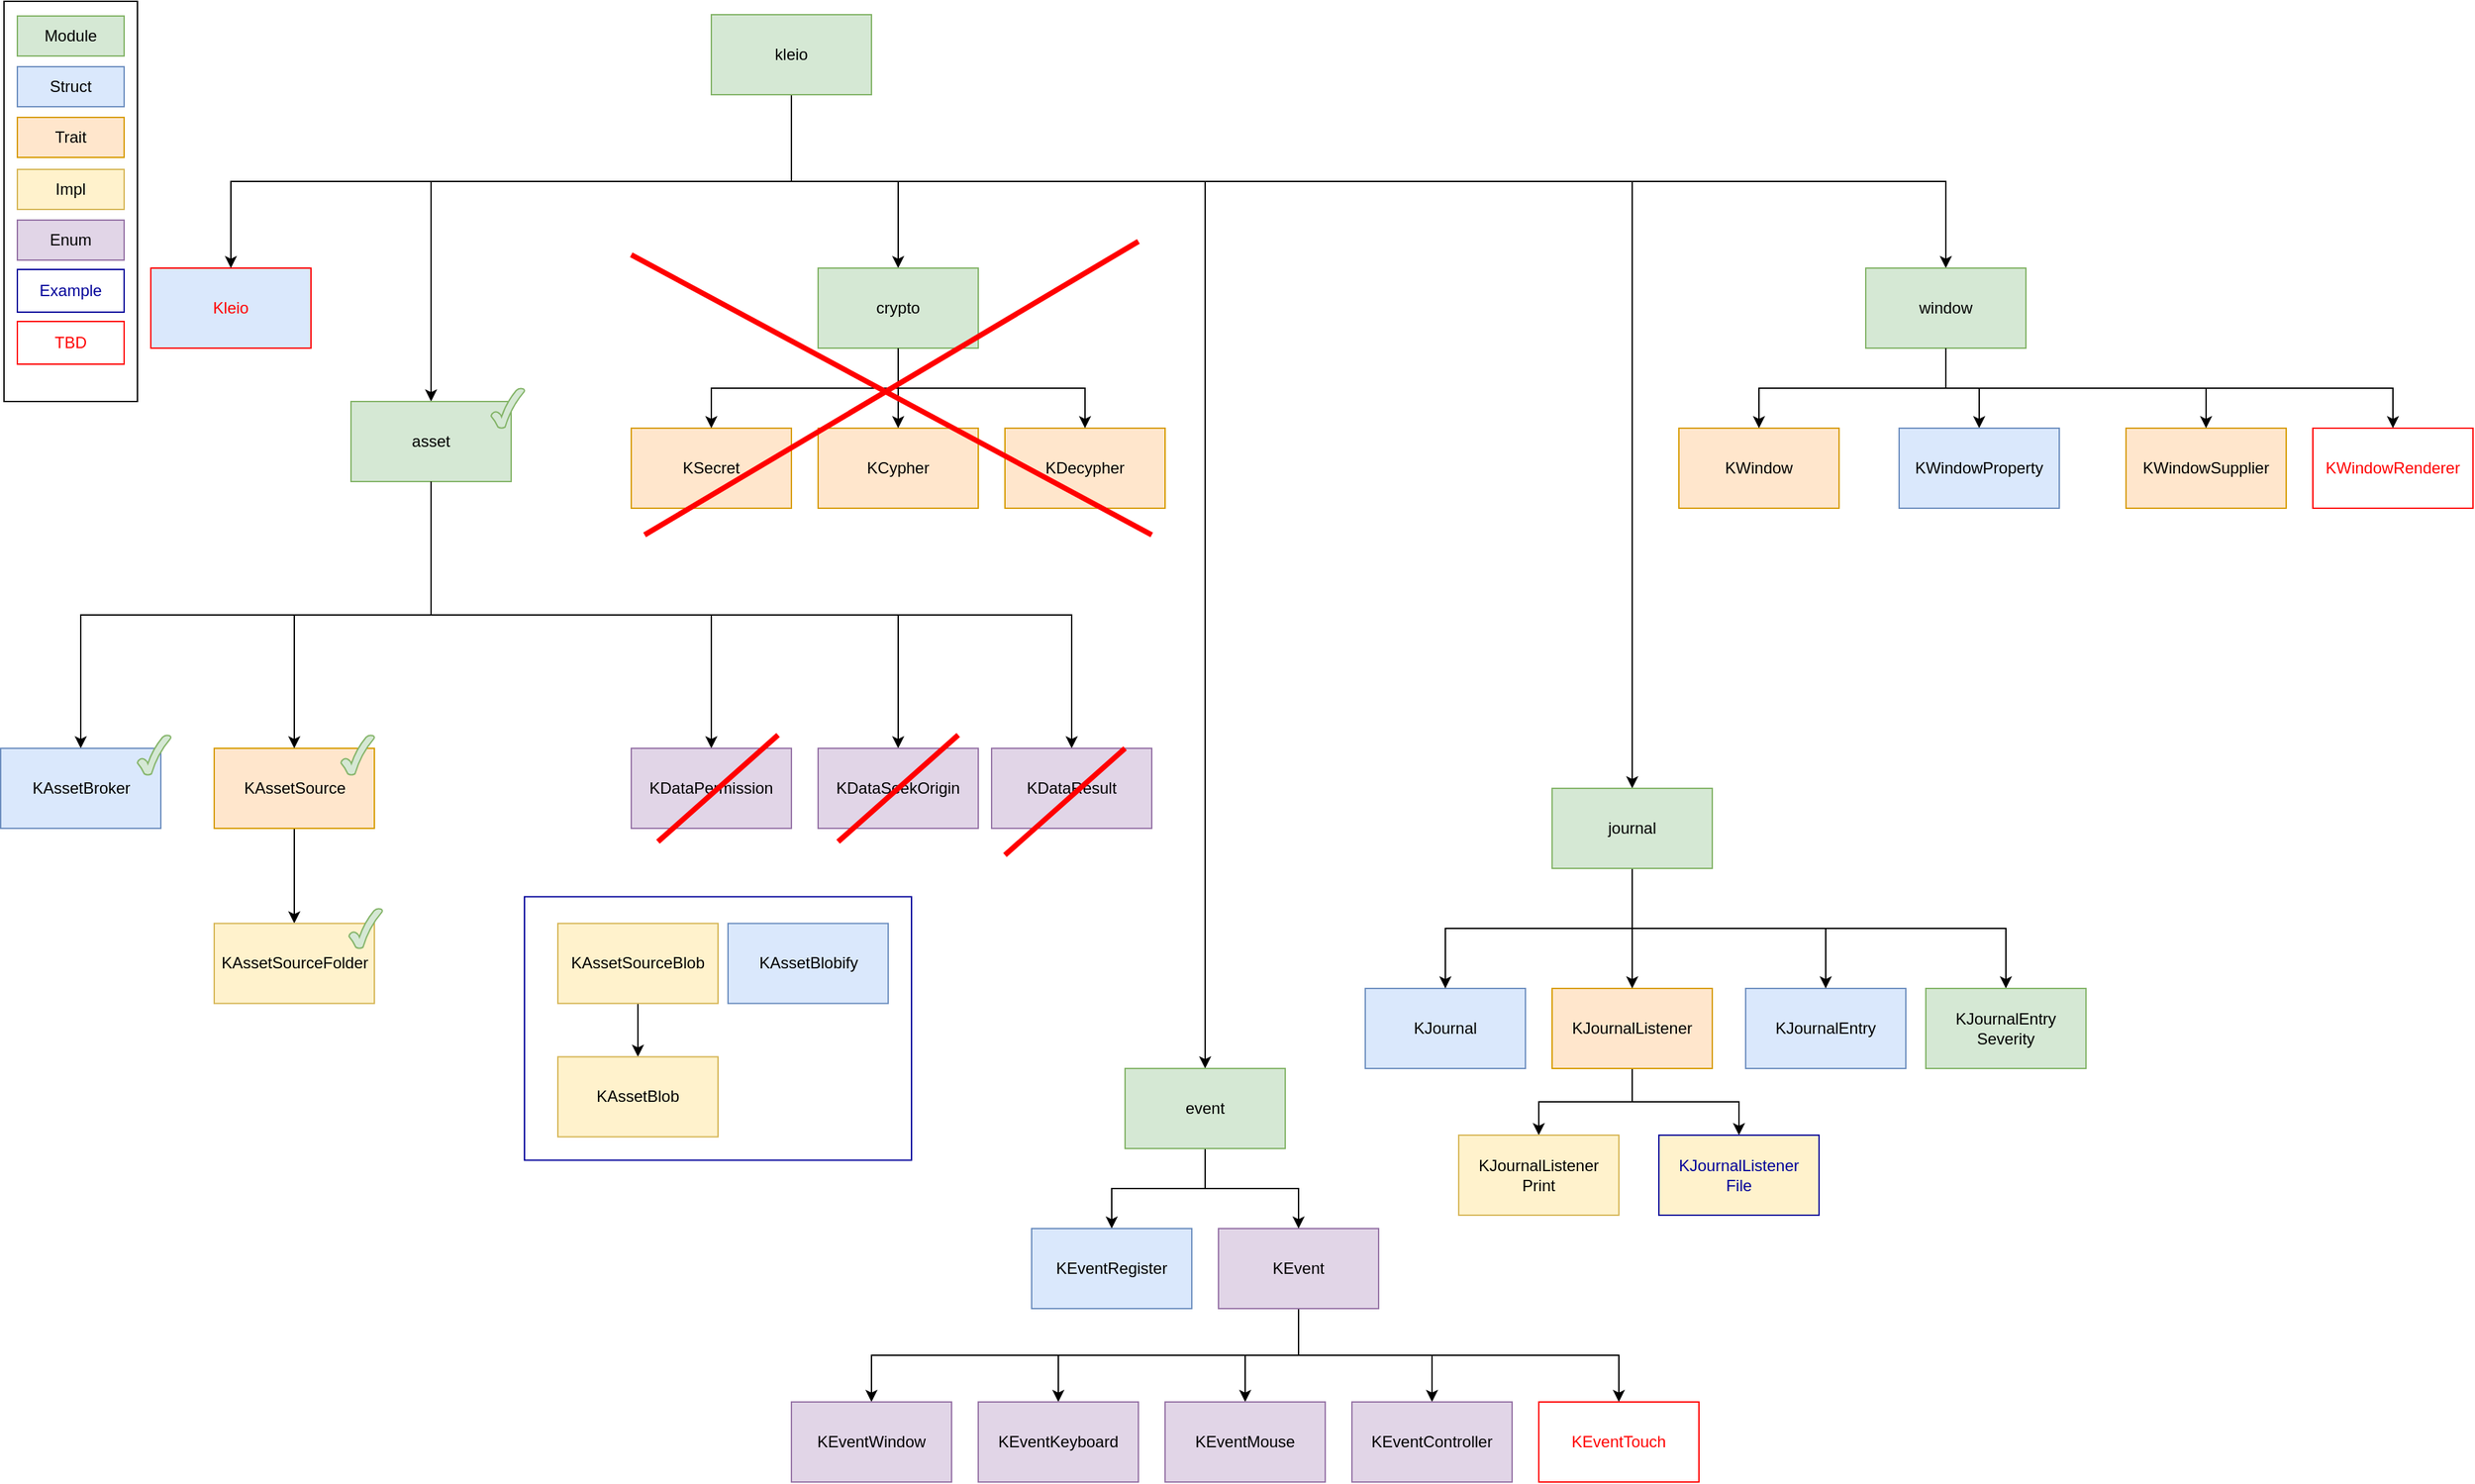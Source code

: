<mxfile version="14.9.6" type="device"><diagram id="xBSx4scKoSs6mKVgqHj6" name="overview"><mxGraphModel dx="1422" dy="846" grid="1" gridSize="10" guides="1" tooltips="1" connect="1" arrows="1" fold="1" page="1" pageScale="1" pageWidth="850" pageHeight="1100" math="0" shadow="0"><root><mxCell id="0"/><mxCell id="1" parent="0"/><mxCell id="Fscz7eRQA_tBwQJC4tWe-2" value="" style="rounded=0;whiteSpace=wrap;html=1;strokeColor=#000099;" parent="1" vertex="1"><mxGeometry x="410" y="691.25" width="290" height="197.5" as="geometry"/></mxCell><mxCell id="pDC2ysxNThapmqpnUXcL-19" style="edgeStyle=orthogonalEdgeStyle;rounded=0;orthogonalLoop=1;jettySize=auto;html=1;exitX=0.5;exitY=1;exitDx=0;exitDy=0;fontColor=#FF0000;" parent="1" source="DX1GQIuKepiGplpCaKlz-19" target="pDC2ysxNThapmqpnUXcL-12" edge="1"><mxGeometry relative="1" as="geometry"/></mxCell><mxCell id="pDC2ysxNThapmqpnUXcL-20" style="edgeStyle=orthogonalEdgeStyle;rounded=0;orthogonalLoop=1;jettySize=auto;html=1;exitX=0.5;exitY=1;exitDx=0;exitDy=0;fontColor=#FF0000;" parent="1" source="DX1GQIuKepiGplpCaKlz-19" target="pDC2ysxNThapmqpnUXcL-11" edge="1"><mxGeometry relative="1" as="geometry"/></mxCell><mxCell id="pDC2ysxNThapmqpnUXcL-21" style="edgeStyle=orthogonalEdgeStyle;rounded=0;orthogonalLoop=1;jettySize=auto;html=1;exitX=0.5;exitY=1;exitDx=0;exitDy=0;fontColor=#FF0000;" parent="1" source="DX1GQIuKepiGplpCaKlz-19" target="pDC2ysxNThapmqpnUXcL-13" edge="1"><mxGeometry relative="1" as="geometry"/></mxCell><mxCell id="pDC2ysxNThapmqpnUXcL-22" style="edgeStyle=orthogonalEdgeStyle;rounded=0;orthogonalLoop=1;jettySize=auto;html=1;exitX=0.5;exitY=1;exitDx=0;exitDy=0;fontColor=#FF0000;" parent="1" source="DX1GQIuKepiGplpCaKlz-19" target="pDC2ysxNThapmqpnUXcL-15" edge="1"><mxGeometry relative="1" as="geometry"/></mxCell><mxCell id="pDC2ysxNThapmqpnUXcL-23" style="edgeStyle=orthogonalEdgeStyle;rounded=0;orthogonalLoop=1;jettySize=auto;html=1;exitX=0.5;exitY=1;exitDx=0;exitDy=0;fontColor=#FF0000;" parent="1" source="DX1GQIuKepiGplpCaKlz-19" target="pDC2ysxNThapmqpnUXcL-18" edge="1"><mxGeometry relative="1" as="geometry"/></mxCell><mxCell id="DX1GQIuKepiGplpCaKlz-19" value="KEvent" style="rounded=0;whiteSpace=wrap;html=1;fillColor=#e1d5e7;strokeColor=#9673a6;" parent="1" vertex="1"><mxGeometry x="930" y="940" width="120" height="60" as="geometry"/></mxCell><mxCell id="DX1GQIuKepiGplpCaKlz-33" value="Kleio" style="rounded=0;whiteSpace=wrap;html=1;fillColor=#dae8fc;strokeColor=#FF0000;fontColor=#FF0000;" parent="1" vertex="1"><mxGeometry x="130" y="220" width="120" height="60" as="geometry"/></mxCell><mxCell id="WNRObwM0xMzluKP9Ctwa-3" style="edgeStyle=orthogonalEdgeStyle;rounded=0;orthogonalLoop=1;jettySize=auto;html=1;exitX=0.5;exitY=1;exitDx=0;exitDy=0;entryX=0.5;entryY=0;entryDx=0;entryDy=0;" parent="1" source="Ed5GbTKa8nVUzpXKbEza-7" target="DX1GQIuKepiGplpCaKlz-33" edge="1"><mxGeometry relative="1" as="geometry"/></mxCell><mxCell id="WNRObwM0xMzluKP9Ctwa-4" style="edgeStyle=orthogonalEdgeStyle;rounded=0;orthogonalLoop=1;jettySize=auto;html=1;exitX=0.5;exitY=1;exitDx=0;exitDy=0;entryX=0.5;entryY=0;entryDx=0;entryDy=0;" parent="1" source="Ed5GbTKa8nVUzpXKbEza-7" target="DX1GQIuKepiGplpCaKlz-2" edge="1"><mxGeometry relative="1" as="geometry"><Array as="points"><mxPoint x="610" y="155"/><mxPoint x="340" y="155"/></Array></mxGeometry></mxCell><mxCell id="s3PfHGBbn2_G2u1FLZyH-3" style="edgeStyle=orthogonalEdgeStyle;rounded=0;orthogonalLoop=1;jettySize=auto;html=1;exitX=0.5;exitY=1;exitDx=0;exitDy=0;entryX=0.5;entryY=0;entryDx=0;entryDy=0;" parent="1" source="Ed5GbTKa8nVUzpXKbEza-7" target="DX1GQIuKepiGplpCaKlz-5" edge="1"><mxGeometry relative="1" as="geometry"><Array as="points"><mxPoint x="610" y="155"/><mxPoint x="690" y="155"/></Array></mxGeometry></mxCell><mxCell id="s3PfHGBbn2_G2u1FLZyH-5" style="edgeStyle=orthogonalEdgeStyle;rounded=0;orthogonalLoop=1;jettySize=auto;html=1;exitX=0.5;exitY=1;exitDx=0;exitDy=0;" parent="1" source="Ed5GbTKa8nVUzpXKbEza-7" target="Ed5GbTKa8nVUzpXKbEza-8" edge="1"><mxGeometry relative="1" as="geometry"><Array as="points"><mxPoint x="610" y="155"/><mxPoint x="920" y="155"/></Array></mxGeometry></mxCell><mxCell id="s3PfHGBbn2_G2u1FLZyH-16" style="edgeStyle=orthogonalEdgeStyle;rounded=0;orthogonalLoop=1;jettySize=auto;html=1;exitX=0.5;exitY=1;exitDx=0;exitDy=0;entryX=0.5;entryY=0;entryDx=0;entryDy=0;" parent="1" source="Ed5GbTKa8nVUzpXKbEza-7" target="Ed5GbTKa8nVUzpXKbEza-2" edge="1"><mxGeometry relative="1" as="geometry"><Array as="points"><mxPoint x="610" y="155"/><mxPoint x="1240" y="155"/><mxPoint x="1240" y="610"/></Array></mxGeometry></mxCell><mxCell id="s3PfHGBbn2_G2u1FLZyH-28" style="edgeStyle=orthogonalEdgeStyle;rounded=0;orthogonalLoop=1;jettySize=auto;html=1;exitX=0.5;exitY=1;exitDx=0;exitDy=0;entryX=0.5;entryY=0;entryDx=0;entryDy=0;" parent="1" source="Ed5GbTKa8nVUzpXKbEza-7" target="D0O-mCnldaFRZyqWkEx9-6" edge="1"><mxGeometry relative="1" as="geometry"/></mxCell><mxCell id="Ed5GbTKa8nVUzpXKbEza-7" value="kleio" style="rounded=0;whiteSpace=wrap;html=1;fillColor=#d5e8d4;strokeColor=#82b366;" parent="1" vertex="1"><mxGeometry x="550" y="30" width="120" height="60" as="geometry"/></mxCell><mxCell id="s3PfHGBbn2_G2u1FLZyH-4" style="edgeStyle=orthogonalEdgeStyle;rounded=0;orthogonalLoop=1;jettySize=auto;html=1;exitX=0.5;exitY=1;exitDx=0;exitDy=0;entryX=0.5;entryY=0;entryDx=0;entryDy=0;" parent="1" source="Ed5GbTKa8nVUzpXKbEza-8" target="DX1GQIuKepiGplpCaKlz-19" edge="1"><mxGeometry relative="1" as="geometry"/></mxCell><mxCell id="XTrxZuL05YngOzecOEeG-2" style="edgeStyle=orthogonalEdgeStyle;rounded=0;orthogonalLoop=1;jettySize=auto;html=1;exitX=0.5;exitY=1;exitDx=0;exitDy=0;entryX=0.5;entryY=0;entryDx=0;entryDy=0;" parent="1" source="Ed5GbTKa8nVUzpXKbEza-8" target="XTrxZuL05YngOzecOEeG-1" edge="1"><mxGeometry relative="1" as="geometry"/></mxCell><mxCell id="Ed5GbTKa8nVUzpXKbEza-8" value="event" style="rounded=0;whiteSpace=wrap;html=1;fillColor=#d5e8d4;strokeColor=#82b366;" parent="1" vertex="1"><mxGeometry x="860" y="820" width="120" height="60" as="geometry"/></mxCell><mxCell id="s3PfHGBbn2_G2u1FLZyH-2" value="" style="group" parent="1" vertex="1" connectable="0"><mxGeometry x="490" y="220" width="400" height="180" as="geometry"/></mxCell><mxCell id="DX1GQIuKepiGplpCaKlz-5" value="crypto" style="rounded=0;whiteSpace=wrap;html=1;fillColor=#d5e8d4;strokeColor=#82b366;" parent="s3PfHGBbn2_G2u1FLZyH-2" vertex="1"><mxGeometry x="140" width="120" height="60" as="geometry"/></mxCell><mxCell id="DX1GQIuKepiGplpCaKlz-9" value="KSecret" style="rounded=0;whiteSpace=wrap;html=1;fillColor=#ffe6cc;strokeColor=#d79b00;" parent="s3PfHGBbn2_G2u1FLZyH-2" vertex="1"><mxGeometry y="120" width="120" height="60" as="geometry"/></mxCell><mxCell id="WNRObwM0xMzluKP9Ctwa-7" style="edgeStyle=orthogonalEdgeStyle;rounded=0;orthogonalLoop=1;jettySize=auto;html=1;exitX=0.5;exitY=1;exitDx=0;exitDy=0;entryX=0.5;entryY=0;entryDx=0;entryDy=0;" parent="s3PfHGBbn2_G2u1FLZyH-2" source="DX1GQIuKepiGplpCaKlz-5" target="DX1GQIuKepiGplpCaKlz-9" edge="1"><mxGeometry relative="1" as="geometry"/></mxCell><mxCell id="DX1GQIuKepiGplpCaKlz-10" value="KCypher" style="rounded=0;whiteSpace=wrap;html=1;fillColor=#ffe6cc;strokeColor=#d79b00;" parent="s3PfHGBbn2_G2u1FLZyH-2" vertex="1"><mxGeometry x="140" y="120" width="120" height="60" as="geometry"/></mxCell><mxCell id="WNRObwM0xMzluKP9Ctwa-8" style="edgeStyle=orthogonalEdgeStyle;rounded=0;orthogonalLoop=1;jettySize=auto;html=1;exitX=0.5;exitY=1;exitDx=0;exitDy=0;entryX=0.5;entryY=0;entryDx=0;entryDy=0;" parent="s3PfHGBbn2_G2u1FLZyH-2" source="DX1GQIuKepiGplpCaKlz-5" target="DX1GQIuKepiGplpCaKlz-10" edge="1"><mxGeometry relative="1" as="geometry"/></mxCell><mxCell id="DX1GQIuKepiGplpCaKlz-11" value="KDecypher" style="rounded=0;whiteSpace=wrap;html=1;fillColor=#ffe6cc;strokeColor=#d79b00;" parent="s3PfHGBbn2_G2u1FLZyH-2" vertex="1"><mxGeometry x="280" y="120" width="120" height="60" as="geometry"/></mxCell><mxCell id="s3PfHGBbn2_G2u1FLZyH-1" style="edgeStyle=orthogonalEdgeStyle;rounded=0;orthogonalLoop=1;jettySize=auto;html=1;exitX=0.5;exitY=1;exitDx=0;exitDy=0;" parent="s3PfHGBbn2_G2u1FLZyH-2" source="DX1GQIuKepiGplpCaKlz-5" target="DX1GQIuKepiGplpCaKlz-11" edge="1"><mxGeometry relative="1" as="geometry"/></mxCell><mxCell id="D0O-mCnldaFRZyqWkEx9-2" value="KWindow" style="rounded=0;whiteSpace=wrap;html=1;fillColor=#ffe6cc;strokeColor=#d79b00;" parent="1" vertex="1"><mxGeometry x="1275" y="340" width="120" height="60" as="geometry"/></mxCell><mxCell id="s3PfHGBbn2_G2u1FLZyH-24" style="edgeStyle=orthogonalEdgeStyle;rounded=0;orthogonalLoop=1;jettySize=auto;html=1;exitX=0.5;exitY=1;exitDx=0;exitDy=0;entryX=0.5;entryY=0;entryDx=0;entryDy=0;" parent="1" source="D0O-mCnldaFRZyqWkEx9-6" target="D0O-mCnldaFRZyqWkEx9-2" edge="1"><mxGeometry x="1275" y="220" as="geometry"/></mxCell><mxCell id="hr0MIruI95bzh6svcN-5-1" style="edgeStyle=orthogonalEdgeStyle;rounded=0;orthogonalLoop=1;jettySize=auto;html=1;exitX=0.5;exitY=1;exitDx=0;exitDy=0;" parent="1" source="D0O-mCnldaFRZyqWkEx9-6" target="rzbiWiqykDhah25cFe4H-2" edge="1"><mxGeometry relative="1" as="geometry"/></mxCell><mxCell id="D0O-mCnldaFRZyqWkEx9-6" value="window" style="rounded=0;whiteSpace=wrap;html=1;fillColor=#d5e8d4;strokeColor=#82b366;" parent="1" vertex="1"><mxGeometry x="1415" y="220" width="120" height="60" as="geometry"/></mxCell><mxCell id="D0O-mCnldaFRZyqWkEx9-4" value="KWindowSupplier" style="rounded=0;whiteSpace=wrap;html=1;fillColor=#ffe6cc;strokeColor=#d79b00;" parent="1" vertex="1"><mxGeometry x="1610" y="340" width="120" height="60" as="geometry"/></mxCell><mxCell id="D0O-mCnldaFRZyqWkEx9-5" value="KWindowRenderer" style="rounded=0;whiteSpace=wrap;html=1;fontColor=#FF0000;labelBorderColor=none;strokeColor=#FF0000;" parent="1" vertex="1"><mxGeometry x="1750" y="340" width="120" height="60" as="geometry"/></mxCell><mxCell id="s3PfHGBbn2_G2u1FLZyH-25" style="edgeStyle=orthogonalEdgeStyle;rounded=0;orthogonalLoop=1;jettySize=auto;html=1;exitX=0.5;exitY=1;exitDx=0;exitDy=0;entryX=0.5;entryY=0;entryDx=0;entryDy=0;" parent="1" source="D0O-mCnldaFRZyqWkEx9-6" target="D0O-mCnldaFRZyqWkEx9-4" edge="1"><mxGeometry x="1275" y="220" as="geometry"/></mxCell><mxCell id="s3PfHGBbn2_G2u1FLZyH-26" style="edgeStyle=orthogonalEdgeStyle;rounded=0;orthogonalLoop=1;jettySize=auto;html=1;exitX=0.5;exitY=1;exitDx=0;exitDy=0;entryX=0.5;entryY=0;entryDx=0;entryDy=0;" parent="1" source="D0O-mCnldaFRZyqWkEx9-6" target="D0O-mCnldaFRZyqWkEx9-5" edge="1"><mxGeometry x="1275" y="220" as="geometry"/></mxCell><mxCell id="rzbiWiqykDhah25cFe4H-2" value="KWindowProperty" style="rounded=0;whiteSpace=wrap;html=1;fillColor=#dae8fc;strokeColor=#6c8ebf;" parent="1" vertex="1"><mxGeometry x="1440" y="340" width="120" height="60" as="geometry"/></mxCell><mxCell id="smmvvu4iYXQ6oJeZeVjG-2" style="edgeStyle=orthogonalEdgeStyle;rounded=0;orthogonalLoop=1;jettySize=auto;html=1;exitX=0.5;exitY=1;exitDx=0;exitDy=0;" parent="1" source="DX1GQIuKepiGplpCaKlz-2" target="smmvvu4iYXQ6oJeZeVjG-1" edge="1"><mxGeometry relative="1" as="geometry"/></mxCell><mxCell id="VdOqeFNLm7npsCXE8uuF-2" style="edgeStyle=orthogonalEdgeStyle;rounded=0;orthogonalLoop=1;jettySize=auto;html=1;exitX=0.5;exitY=1;exitDx=0;exitDy=0;entryX=0.5;entryY=0;entryDx=0;entryDy=0;" parent="1" source="DX1GQIuKepiGplpCaKlz-2" target="VdOqeFNLm7npsCXE8uuF-1" edge="1"><mxGeometry relative="1" as="geometry"/></mxCell><mxCell id="TMelzIhGxyKYd7AoNCut-2" style="edgeStyle=orthogonalEdgeStyle;rounded=0;orthogonalLoop=1;jettySize=auto;html=1;exitX=0.5;exitY=1;exitDx=0;exitDy=0;entryX=0.5;entryY=0;entryDx=0;entryDy=0;" parent="1" source="DX1GQIuKepiGplpCaKlz-2" target="TMelzIhGxyKYd7AoNCut-1" edge="1"><mxGeometry relative="1" as="geometry"/></mxCell><mxCell id="S9kGLljq1vDa5mXGxYuG-10" style="edgeStyle=orthogonalEdgeStyle;rounded=0;orthogonalLoop=1;jettySize=auto;html=1;exitX=0.5;exitY=1;exitDx=0;exitDy=0;" parent="1" source="DX1GQIuKepiGplpCaKlz-2" target="S9kGLljq1vDa5mXGxYuG-9" edge="1"><mxGeometry relative="1" as="geometry"/></mxCell><mxCell id="DX1GQIuKepiGplpCaKlz-2" value="asset" style="rounded=0;whiteSpace=wrap;html=1;fillColor=#d5e8d4;strokeColor=#82b366;" parent="1" vertex="1"><mxGeometry x="280" y="320" width="120" height="60" as="geometry"/></mxCell><mxCell id="pDC2ysxNThapmqpnUXcL-5" style="edgeStyle=orthogonalEdgeStyle;rounded=0;orthogonalLoop=1;jettySize=auto;html=1;exitX=0.5;exitY=1;exitDx=0;exitDy=0;entryX=0.5;entryY=0;entryDx=0;entryDy=0;" parent="1" source="DX1GQIuKepiGplpCaKlz-7" target="pDC2ysxNThapmqpnUXcL-1" edge="1"><mxGeometry relative="1" as="geometry"/></mxCell><mxCell id="DX1GQIuKepiGplpCaKlz-7" value="KAssetSource" style="rounded=0;whiteSpace=wrap;html=1;fillColor=#ffe6cc;strokeColor=#d79b00;" parent="1" vertex="1"><mxGeometry x="177.5" y="580" width="120" height="60" as="geometry"/></mxCell><mxCell id="WNRObwM0xMzluKP9Ctwa-5" style="edgeStyle=orthogonalEdgeStyle;rounded=0;orthogonalLoop=1;jettySize=auto;html=1;exitX=0.5;exitY=1;exitDx=0;exitDy=0;" parent="1" source="DX1GQIuKepiGplpCaKlz-2" target="DX1GQIuKepiGplpCaKlz-7" edge="1"><mxGeometry x="200" y="320" as="geometry"/></mxCell><mxCell id="smmvvu4iYXQ6oJeZeVjG-1" value="KDataPermission" style="rounded=0;whiteSpace=wrap;html=1;fillColor=#e1d5e7;strokeColor=#9673a6;sketch=0;shadow=0;glass=0;" parent="1" vertex="1"><mxGeometry x="490" y="580" width="120" height="60" as="geometry"/></mxCell><mxCell id="VdOqeFNLm7npsCXE8uuF-1" value="KDataSeekOrigin" style="rounded=0;whiteSpace=wrap;html=1;fillColor=#e1d5e7;strokeColor=#9673a6;" parent="1" vertex="1"><mxGeometry x="630" y="580" width="120" height="60" as="geometry"/></mxCell><mxCell id="XTrxZuL05YngOzecOEeG-1" value="KEventRegister" style="rounded=0;whiteSpace=wrap;html=1;fillColor=#dae8fc;strokeColor=#6c8ebf;" parent="1" vertex="1"><mxGeometry x="790" y="940" width="120" height="60" as="geometry"/></mxCell><mxCell id="VPEddbtGUKJ0R62ivRhD-4" value="KJournal" style="rounded=0;whiteSpace=wrap;html=1;fillColor=#dae8fc;strokeColor=#6c8ebf;" parent="1" vertex="1"><mxGeometry x="1040" y="760" width="120" height="60" as="geometry"/></mxCell><mxCell id="pDC2ysxNThapmqpnUXcL-8" style="edgeStyle=orthogonalEdgeStyle;rounded=0;orthogonalLoop=1;jettySize=auto;html=1;exitX=0.5;exitY=1;exitDx=0;exitDy=0;entryX=0.5;entryY=0;entryDx=0;entryDy=0;" parent="1" source="VPEddbtGUKJ0R62ivRhD-5" target="pDC2ysxNThapmqpnUXcL-7" edge="1"><mxGeometry relative="1" as="geometry"/></mxCell><mxCell id="pDC2ysxNThapmqpnUXcL-10" style="edgeStyle=orthogonalEdgeStyle;rounded=0;orthogonalLoop=1;jettySize=auto;html=1;exitX=0.5;exitY=1;exitDx=0;exitDy=0;entryX=0.5;entryY=0;entryDx=0;entryDy=0;" parent="1" source="VPEddbtGUKJ0R62ivRhD-5" target="pDC2ysxNThapmqpnUXcL-9" edge="1"><mxGeometry relative="1" as="geometry"/></mxCell><mxCell id="VPEddbtGUKJ0R62ivRhD-5" value="KJournalListener" style="rounded=0;whiteSpace=wrap;html=1;fillColor=#ffe6cc;strokeColor=#d79b00;" parent="1" vertex="1"><mxGeometry x="1180" y="760" width="120" height="60" as="geometry"/></mxCell><mxCell id="VPEddbtGUKJ0R62ivRhD-6" value="KJournalEntry" style="rounded=0;whiteSpace=wrap;html=1;fillColor=#dae8fc;strokeColor=#6c8ebf;" parent="1" vertex="1"><mxGeometry x="1325" y="760" width="120" height="60" as="geometry"/></mxCell><mxCell id="s3PfHGBbn2_G2u1FLZyH-17" style="edgeStyle=orthogonalEdgeStyle;rounded=0;orthogonalLoop=1;jettySize=auto;html=1;exitX=0.5;exitY=1;exitDx=0;exitDy=0;" parent="1" source="Ed5GbTKa8nVUzpXKbEza-2" target="VPEddbtGUKJ0R62ivRhD-4" edge="1"><mxGeometry x="970" y="610" as="geometry"/></mxCell><mxCell id="s3PfHGBbn2_G2u1FLZyH-18" style="edgeStyle=orthogonalEdgeStyle;rounded=0;orthogonalLoop=1;jettySize=auto;html=1;exitX=0.5;exitY=1;exitDx=0;exitDy=0;entryX=0.5;entryY=0;entryDx=0;entryDy=0;" parent="1" source="Ed5GbTKa8nVUzpXKbEza-2" target="VPEddbtGUKJ0R62ivRhD-5" edge="1"><mxGeometry x="970" y="610" as="geometry"/></mxCell><mxCell id="s3PfHGBbn2_G2u1FLZyH-19" style="edgeStyle=orthogonalEdgeStyle;rounded=0;orthogonalLoop=1;jettySize=auto;html=1;exitX=0.5;exitY=1;exitDx=0;exitDy=0;entryX=0.5;entryY=0;entryDx=0;entryDy=0;" parent="1" source="Ed5GbTKa8nVUzpXKbEza-2" target="VPEddbtGUKJ0R62ivRhD-6" edge="1"><mxGeometry x="970" y="610" as="geometry"/></mxCell><mxCell id="SoJA1unp1tQcO0eHpeeo-13" style="edgeStyle=orthogonalEdgeStyle;rounded=0;orthogonalLoop=1;jettySize=auto;html=1;exitX=0.5;exitY=1;exitDx=0;exitDy=0;entryX=0.5;entryY=0;entryDx=0;entryDy=0;fontColor=#000099;" edge="1" parent="1" source="Ed5GbTKa8nVUzpXKbEza-2" target="SoJA1unp1tQcO0eHpeeo-12"><mxGeometry relative="1" as="geometry"/></mxCell><mxCell id="Ed5GbTKa8nVUzpXKbEza-2" value="journal" style="rounded=0;whiteSpace=wrap;html=1;fillColor=#d5e8d4;strokeColor=#82b366;" parent="1" vertex="1"><mxGeometry x="1180" y="610" width="120" height="60" as="geometry"/></mxCell><mxCell id="TMelzIhGxyKYd7AoNCut-1" value="KAssetBroker" style="rounded=0;whiteSpace=wrap;html=1;fillColor=#dae8fc;strokeColor=#6c8ebf;" parent="1" vertex="1"><mxGeometry x="17.5" y="580" width="120" height="60" as="geometry"/></mxCell><mxCell id="pDC2ysxNThapmqpnUXcL-1" value="KAssetSourceFolder" style="rounded=0;whiteSpace=wrap;html=1;fillColor=#fff2cc;strokeColor=#d6b656;" parent="1" vertex="1"><mxGeometry x="177.5" y="711.25" width="120" height="60" as="geometry"/></mxCell><mxCell id="pDC2ysxNThapmqpnUXcL-7" value="KJournalListener&lt;br&gt;Print" style="rounded=0;whiteSpace=wrap;html=1;fillColor=#fff2cc;strokeColor=#d6b656;" parent="1" vertex="1"><mxGeometry x="1110" y="870" width="120" height="60" as="geometry"/></mxCell><mxCell id="pDC2ysxNThapmqpnUXcL-9" value="KJournalListener&lt;br&gt;File" style="rounded=0;whiteSpace=wrap;html=1;fillColor=#fff2cc;strokeColor=#000099;fontColor=#000099;" parent="1" vertex="1"><mxGeometry x="1260" y="870" width="120" height="60" as="geometry"/></mxCell><mxCell id="pDC2ysxNThapmqpnUXcL-11" value="KEventKeyboard" style="rounded=0;whiteSpace=wrap;html=1;fillColor=#e1d5e7;strokeColor=#9673a6;" parent="1" vertex="1"><mxGeometry x="750" y="1070" width="120" height="60" as="geometry"/></mxCell><mxCell id="pDC2ysxNThapmqpnUXcL-12" value="KEventWindow" style="rounded=0;whiteSpace=wrap;html=1;fillColor=#e1d5e7;strokeColor=#9673a6;" parent="1" vertex="1"><mxGeometry x="610" y="1070" width="120" height="60" as="geometry"/></mxCell><mxCell id="pDC2ysxNThapmqpnUXcL-13" value="KEventMouse" style="rounded=0;whiteSpace=wrap;html=1;fillColor=#e1d5e7;strokeColor=#9673a6;" parent="1" vertex="1"><mxGeometry x="890" y="1070" width="120" height="60" as="geometry"/></mxCell><mxCell id="pDC2ysxNThapmqpnUXcL-15" value="KEventController" style="rounded=0;whiteSpace=wrap;html=1;fillColor=#e1d5e7;strokeColor=#9673a6;" parent="1" vertex="1"><mxGeometry x="1030" y="1070" width="120" height="60" as="geometry"/></mxCell><mxCell id="pDC2ysxNThapmqpnUXcL-18" value="KEventTouch" style="rounded=0;whiteSpace=wrap;html=1;fontColor=#FF0000;labelBorderColor=none;strokeColor=#FF0000;" parent="1" vertex="1"><mxGeometry x="1170" y="1070" width="120" height="60" as="geometry"/></mxCell><mxCell id="Dy3JKCe9Xe4CW3TSSZYw-1" value="" style="endArrow=none;html=1;fontColor=#FF0000;strokeWidth=4;strokeColor=#FF0000;" parent="1" edge="1"><mxGeometry width="50" height="50" relative="1" as="geometry"><mxPoint x="510" y="650" as="sourcePoint"/><mxPoint x="600" y="570" as="targetPoint"/></mxGeometry></mxCell><mxCell id="NG01DDjAzABZjd2DSEjy-5" style="edgeStyle=orthogonalEdgeStyle;rounded=0;orthogonalLoop=1;jettySize=auto;html=1;exitX=0.5;exitY=1;exitDx=0;exitDy=0;entryX=0.5;entryY=0;entryDx=0;entryDy=0;" parent="1" source="S9kGLljq1vDa5mXGxYuG-1" edge="1"><mxGeometry relative="1" as="geometry"><mxPoint x="495" y="811.25" as="targetPoint"/></mxGeometry></mxCell><mxCell id="S9kGLljq1vDa5mXGxYuG-1" value="KAssetSourceBlob" style="rounded=0;whiteSpace=wrap;html=1;fillColor=#fff2cc;strokeColor=#d6b656;" parent="1" vertex="1"><mxGeometry x="435" y="711.25" width="120" height="60" as="geometry"/></mxCell><mxCell id="S9kGLljq1vDa5mXGxYuG-4" value="KAssetBlob" style="rounded=0;whiteSpace=wrap;html=1;fillColor=#fff2cc;strokeColor=#d6b656;" parent="1" vertex="1"><mxGeometry x="435" y="811.25" width="120" height="60" as="geometry"/></mxCell><mxCell id="S9kGLljq1vDa5mXGxYuG-7" value="" style="endArrow=none;html=1;fontColor=#FF0000;strokeWidth=4;strokeColor=#FF0000;" parent="1" edge="1"><mxGeometry width="50" height="50" relative="1" as="geometry"><mxPoint x="500" y="420" as="sourcePoint"/><mxPoint x="870" y="200" as="targetPoint"/></mxGeometry></mxCell><mxCell id="S9kGLljq1vDa5mXGxYuG-8" value="" style="endArrow=none;html=1;fontColor=#FF0000;strokeWidth=4;strokeColor=#FF0000;" parent="1" edge="1"><mxGeometry width="50" height="50" relative="1" as="geometry"><mxPoint x="490" y="210" as="sourcePoint"/><mxPoint x="880" y="420" as="targetPoint"/></mxGeometry></mxCell><mxCell id="S9kGLljq1vDa5mXGxYuG-9" value="KDataResult" style="rounded=0;whiteSpace=wrap;html=1;fillColor=#e1d5e7;strokeColor=#9673a6;" parent="1" vertex="1"><mxGeometry x="760" y="580" width="120" height="60" as="geometry"/></mxCell><mxCell id="S9kGLljq1vDa5mXGxYuG-18" value="" style="endArrow=none;html=1;fontColor=#FF0000;strokeWidth=4;strokeColor=#FF0000;" parent="1" edge="1"><mxGeometry width="50" height="50" relative="1" as="geometry"><mxPoint x="770" y="660" as="sourcePoint"/><mxPoint x="860" y="580" as="targetPoint"/></mxGeometry></mxCell><mxCell id="nXXYiIeFDStrIq-WA2pl-5" value="" style="endArrow=none;html=1;fontColor=#FF0000;strokeWidth=4;strokeColor=#FF0000;" parent="1" edge="1"><mxGeometry width="50" height="50" relative="1" as="geometry"><mxPoint x="645" y="650" as="sourcePoint"/><mxPoint x="735" y="570" as="targetPoint"/></mxGeometry></mxCell><mxCell id="bv9Tr9Rmw-1dIGUzMsS7-1" value="KAssetBlobify" style="rounded=0;whiteSpace=wrap;html=1;fillColor=#dae8fc;strokeColor=#6c8ebf;" parent="1" vertex="1"><mxGeometry x="562.5" y="711.25" width="120" height="60" as="geometry"/></mxCell><mxCell id="sKtM-ZPkgwAUMwNmrBPB-1" value="" style="verticalLabelPosition=bottom;verticalAlign=top;html=1;shape=mxgraph.basic.tick;fillColor=#d5e8d4;strokeColor=#82b366;" parent="1" vertex="1"><mxGeometry x="278.5" y="700" width="25" height="30" as="geometry"/></mxCell><mxCell id="sKtM-ZPkgwAUMwNmrBPB-3" value="" style="verticalLabelPosition=bottom;verticalAlign=top;html=1;shape=mxgraph.basic.tick;fillColor=#d5e8d4;strokeColor=#82b366;" parent="1" vertex="1"><mxGeometry x="272.5" y="570" width="25" height="30" as="geometry"/></mxCell><mxCell id="w_e20-38vO8NTZTzq13G-1" value="" style="verticalLabelPosition=bottom;verticalAlign=top;html=1;shape=mxgraph.basic.tick;fillColor=#d5e8d4;strokeColor=#82b366;" parent="1" vertex="1"><mxGeometry x="120" y="570" width="25" height="30" as="geometry"/></mxCell><mxCell id="w_e20-38vO8NTZTzq13G-2" value="" style="verticalLabelPosition=bottom;verticalAlign=top;html=1;shape=mxgraph.basic.tick;fillColor=#d5e8d4;strokeColor=#82b366;" parent="1" vertex="1"><mxGeometry x="385" y="310" width="25" height="30" as="geometry"/></mxCell><mxCell id="SoJA1unp1tQcO0eHpeeo-10" value="" style="group" vertex="1" connectable="0" parent="1"><mxGeometry x="20" y="20" width="100" height="300" as="geometry"/></mxCell><mxCell id="fYziJcuopIeMj3Yn1twp-14" value="" style="rounded=0;whiteSpace=wrap;html=1;" parent="SoJA1unp1tQcO0eHpeeo-10" vertex="1"><mxGeometry width="100" height="300" as="geometry"/></mxCell><mxCell id="fYziJcuopIeMj3Yn1twp-15" value="Module" style="rounded=0;whiteSpace=wrap;html=1;fillColor=#d5e8d4;strokeColor=#82b366;" parent="SoJA1unp1tQcO0eHpeeo-10" vertex="1"><mxGeometry x="10" y="11" width="80" height="30" as="geometry"/></mxCell><mxCell id="fYziJcuopIeMj3Yn1twp-16" value="Struct" style="rounded=0;whiteSpace=wrap;html=1;fillColor=#dae8fc;strokeColor=#6c8ebf;" parent="SoJA1unp1tQcO0eHpeeo-10" vertex="1"><mxGeometry x="10" y="49" width="80" height="30" as="geometry"/></mxCell><mxCell id="fYziJcuopIeMj3Yn1twp-17" value="Trait" style="rounded=0;whiteSpace=wrap;html=1;fillColor=#ffe6cc;strokeColor=#d79b00;" parent="SoJA1unp1tQcO0eHpeeo-10" vertex="1"><mxGeometry x="10" y="87" width="80" height="30" as="geometry"/></mxCell><mxCell id="fYziJcuopIeMj3Yn1twp-18" value="Impl" style="rounded=0;whiteSpace=wrap;html=1;fillColor=#fff2cc;strokeColor=#d6b656;" parent="SoJA1unp1tQcO0eHpeeo-10" vertex="1"><mxGeometry x="10" y="126" width="80" height="30" as="geometry"/></mxCell><mxCell id="fYziJcuopIeMj3Yn1twp-19" value="Example" style="rounded=0;whiteSpace=wrap;html=1;fillColor=none;strokeColor=#000099;fontColor=#000099;" parent="SoJA1unp1tQcO0eHpeeo-10" vertex="1"><mxGeometry x="10" y="201" width="80" height="32" as="geometry"/></mxCell><mxCell id="pDC2ysxNThapmqpnUXcL-3" value="Enum" style="rounded=0;whiteSpace=wrap;html=1;fillColor=#e1d5e7;strokeColor=#9673a6;" parent="SoJA1unp1tQcO0eHpeeo-10" vertex="1"><mxGeometry x="10" y="164" width="80" height="30" as="geometry"/></mxCell><mxCell id="SoJA1unp1tQcO0eHpeeo-9" value="TBD" style="rounded=0;whiteSpace=wrap;html=1;fillColor=none;strokeColor=#FF0000;fontColor=#FF0000;" vertex="1" parent="SoJA1unp1tQcO0eHpeeo-10"><mxGeometry x="10" y="240" width="80" height="32" as="geometry"/></mxCell><mxCell id="SoJA1unp1tQcO0eHpeeo-12" value="KJournalEntry&lt;br&gt;Severity" style="rounded=0;whiteSpace=wrap;html=1;fillColor=#d5e8d4;strokeColor=#82b366;" vertex="1" parent="1"><mxGeometry x="1460" y="760" width="120" height="60" as="geometry"/></mxCell></root></mxGraphModel></diagram></mxfile>